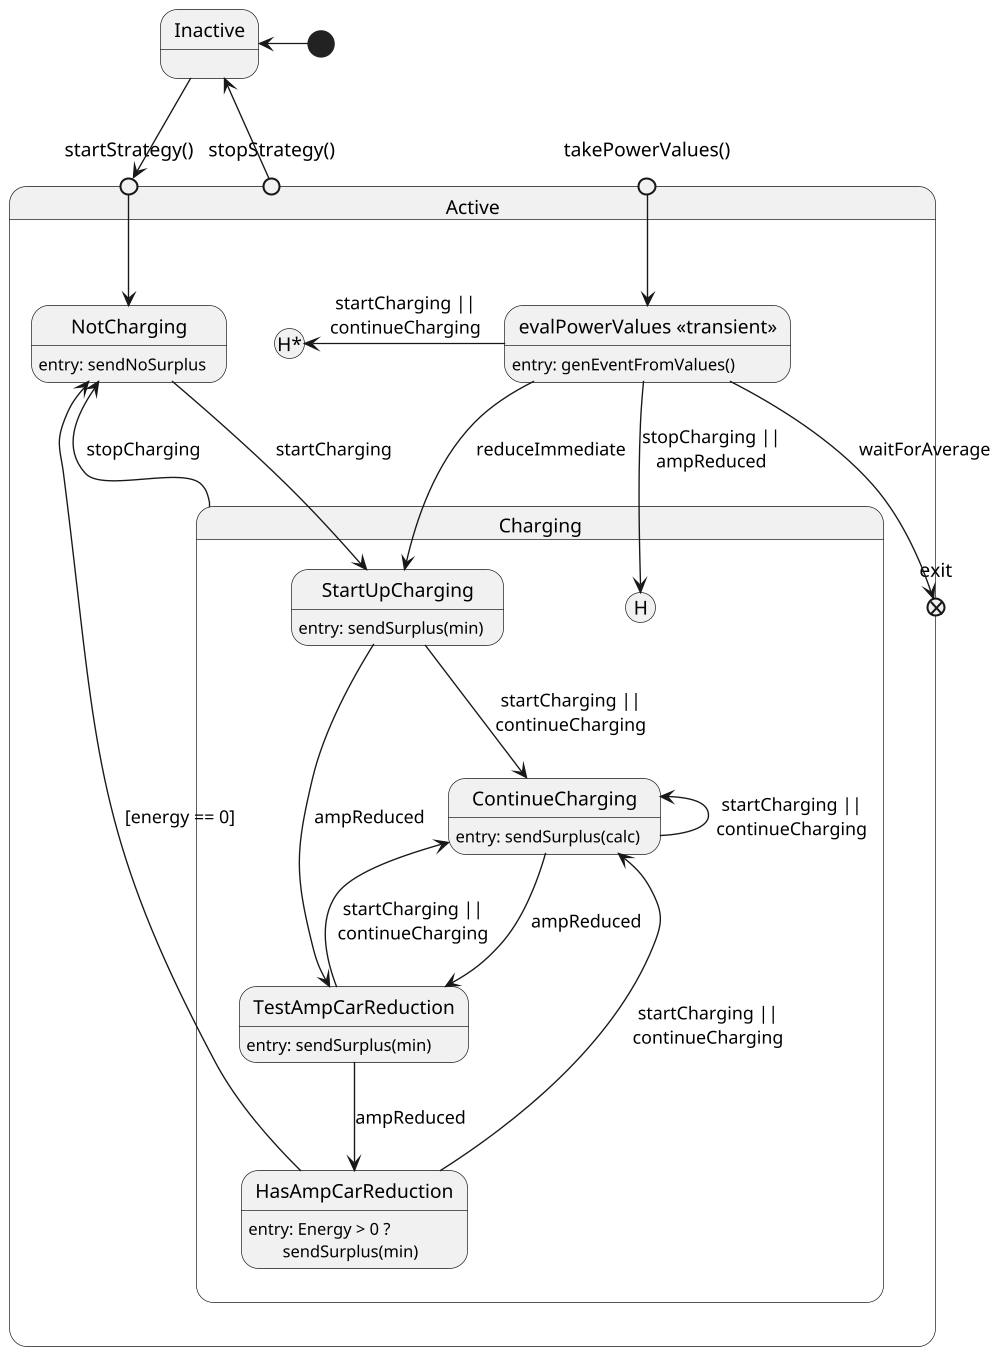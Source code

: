 @startuml
'https://plantuml.com/state-diagram

scale 1000 width
state "Inactive" as ia
'act -left-> act : [takePowerValues : eval]
state "Active" as act {

'    act: on: powerValues : \n\tcheck stop immediate,\n\tcalculate values,\n\tdelegate to substate

    state "takePowerValues()" as pv <<entryPoint>>
    state "startStrategy()" as start <<entryPoint>>
    state "stopStrategy()" as stop <<entryPoint>>

    start -down-> nc


    state "NotCharging" as nc
    nc: entry: sendNoSurplus

 '   state "Filling Stack" as fill

    state "evalPowerValues <<transient>>" as eval
        eval: entry: genEventFromValues()

    state "Charging" as chg {

        state "StartUpCharging" as sc
        sc: entry: sendSurplus(min)

        state "ContinueCharging" as ch
        ch: entry: sendSurplus(calc)

        state "TestAmpCarReduction" as tr
        tr: entry: sendSurplus(min)

        state "HasAmpCarReduction" as hr
        hr: entry: Energy > 0 ?\n\tsendSurplus(min)
        nc --> sc : startCharging

        eval --> [H] : stopCharging ||\nampReduced

    }
    state exit <<exitPoint>>

    eval -left-> [H*] : startCharging ||\ncontinueCharging
    eval --> exit : waitForAverage
    eval -down-> sc : reduceImmediate


    chg -up-> nc : stopCharging

    sc -down-> ch : startCharging ||\ncontinueCharging
    sc --> tr : ampReduced
    ch -left-> ch : startCharging ||\ncontinueCharging
    ch -down-> tr : ampReduced
    tr -up-> ch : startCharging ||\ncontinueCharging
    tr -down-> hr : ampReduced
    hr -up-> ch : startCharging ||\ncontinueCharging
    hr --> nc : [energy == 0]
}

pv --> eval
[*] -left-> ia
'exit -down-> [*] : [stopStrategy]
stop -up-> ia
ia -down-> start
'stop -up-> [*]
@enduml